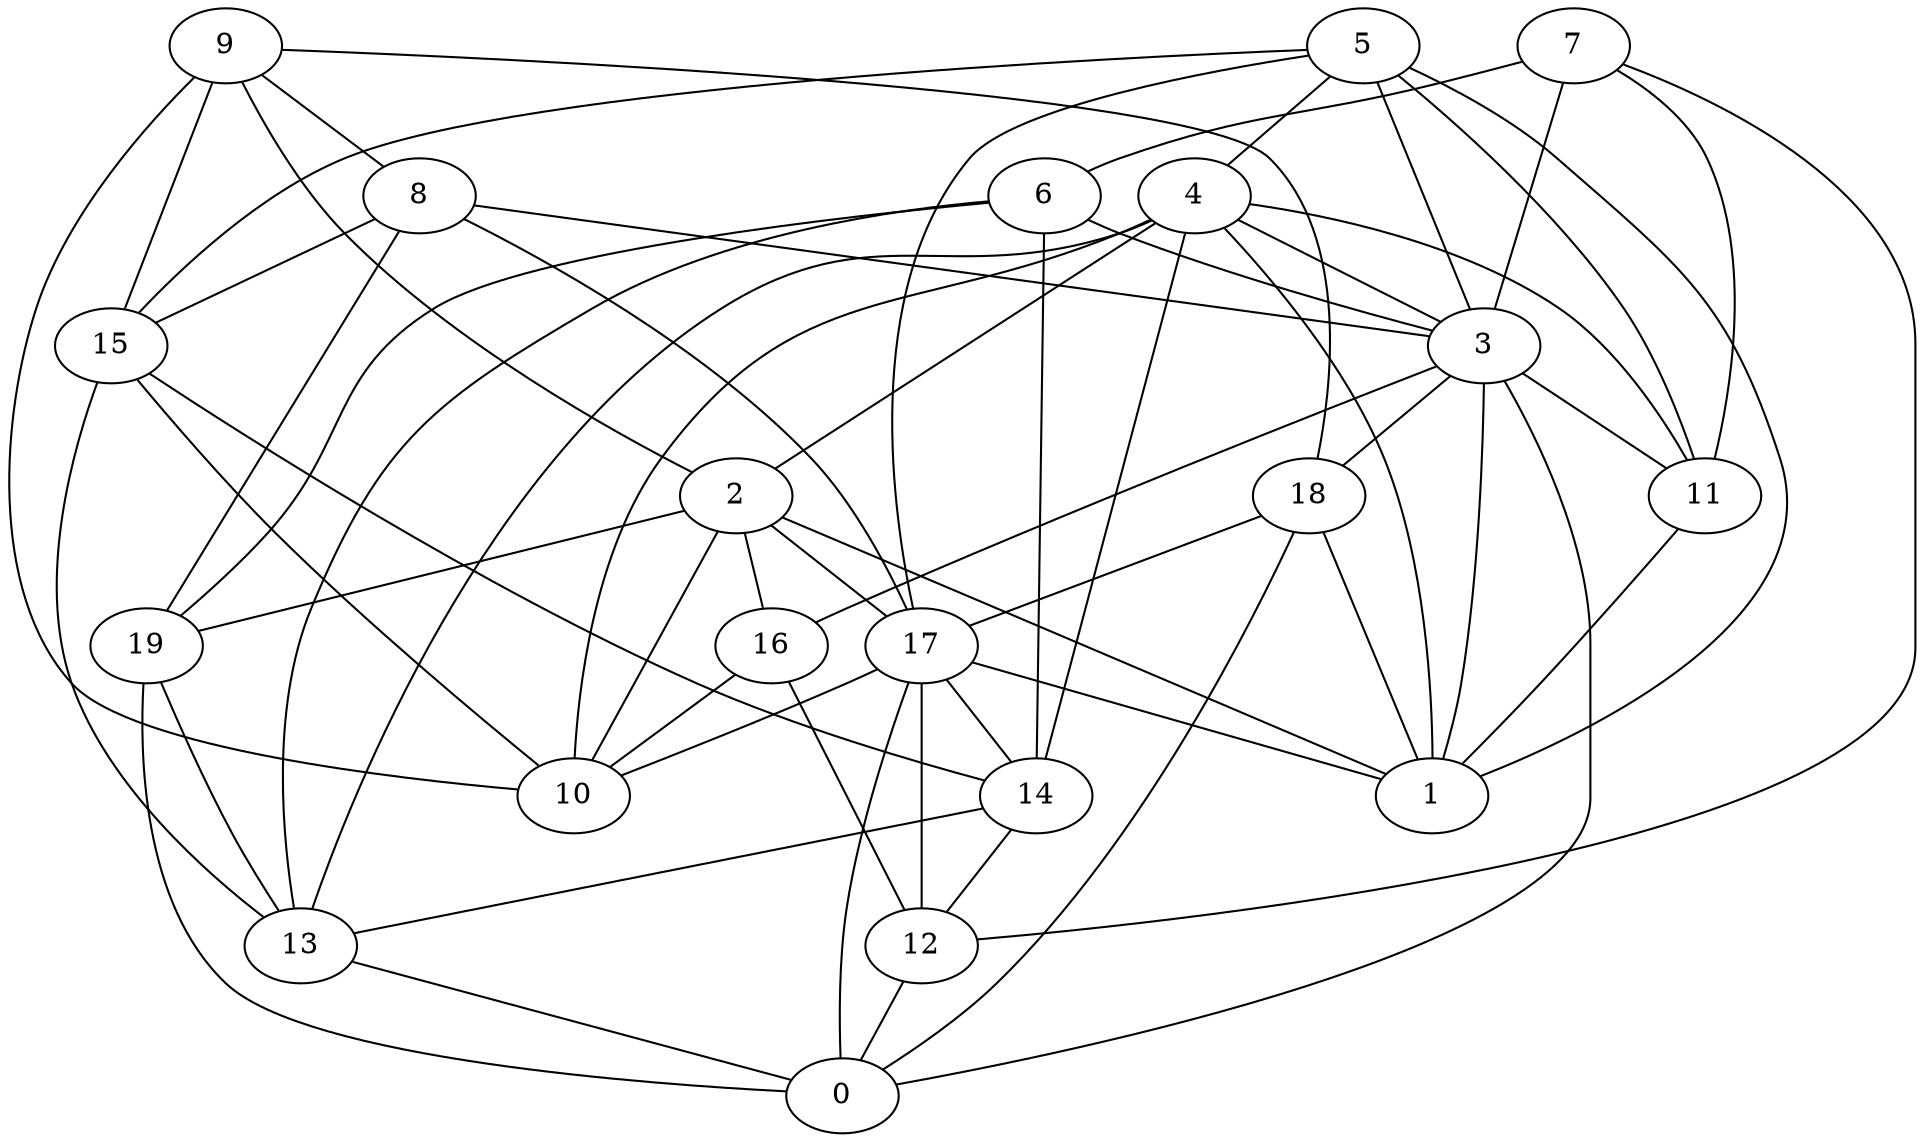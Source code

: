 digraph GG_graph {

subgraph G_graph {
edge [color = black]
"5" -> "15" [dir = none]
"5" -> "4" [dir = none]
"5" -> "3" [dir = none]
"8" -> "17" [dir = none]
"8" -> "15" [dir = none]
"8" -> "3" [dir = none]
"8" -> "19" [dir = none]
"9" -> "10" [dir = none]
"9" -> "15" [dir = none]
"16" -> "10" [dir = none]
"16" -> "12" [dir = none]
"3" -> "0" [dir = none]
"3" -> "18" [dir = none]
"3" -> "1" [dir = none]
"3" -> "11" [dir = none]
"18" -> "1" [dir = none]
"11" -> "1" [dir = none]
"2" -> "1" [dir = none]
"2" -> "10" [dir = none]
"2" -> "17" [dir = none]
"17" -> "12" [dir = none]
"17" -> "14" [dir = none]
"17" -> "0" [dir = none]
"17" -> "10" [dir = none]
"17" -> "1" [dir = none]
"7" -> "3" [dir = none]
"7" -> "6" [dir = none]
"19" -> "0" [dir = none]
"6" -> "19" [dir = none]
"6" -> "14" [dir = none]
"15" -> "10" [dir = none]
"15" -> "14" [dir = none]
"15" -> "13" [dir = none]
"4" -> "1" [dir = none]
"4" -> "10" [dir = none]
"14" -> "13" [dir = none]
"14" -> "12" [dir = none]
"12" -> "0" [dir = none]
"7" -> "11" [dir = none]
"4" -> "11" [dir = none]
"4" -> "2" [dir = none]
"4" -> "3" [dir = none]
"9" -> "2" [dir = none]
"2" -> "19" [dir = none]
"5" -> "17" [dir = none]
"6" -> "3" [dir = none]
"6" -> "13" [dir = none]
"5" -> "11" [dir = none]
"5" -> "1" [dir = none]
"18" -> "17" [dir = none]
"9" -> "8" [dir = none]
"18" -> "0" [dir = none]
"7" -> "12" [dir = none]
"4" -> "14" [dir = none]
"3" -> "16" [dir = none]
"19" -> "13" [dir = none]
"2" -> "16" [dir = none]
"13" -> "0" [dir = none]
"4" -> "13" [dir = none]
"9" -> "18" [dir = none]
}

}
